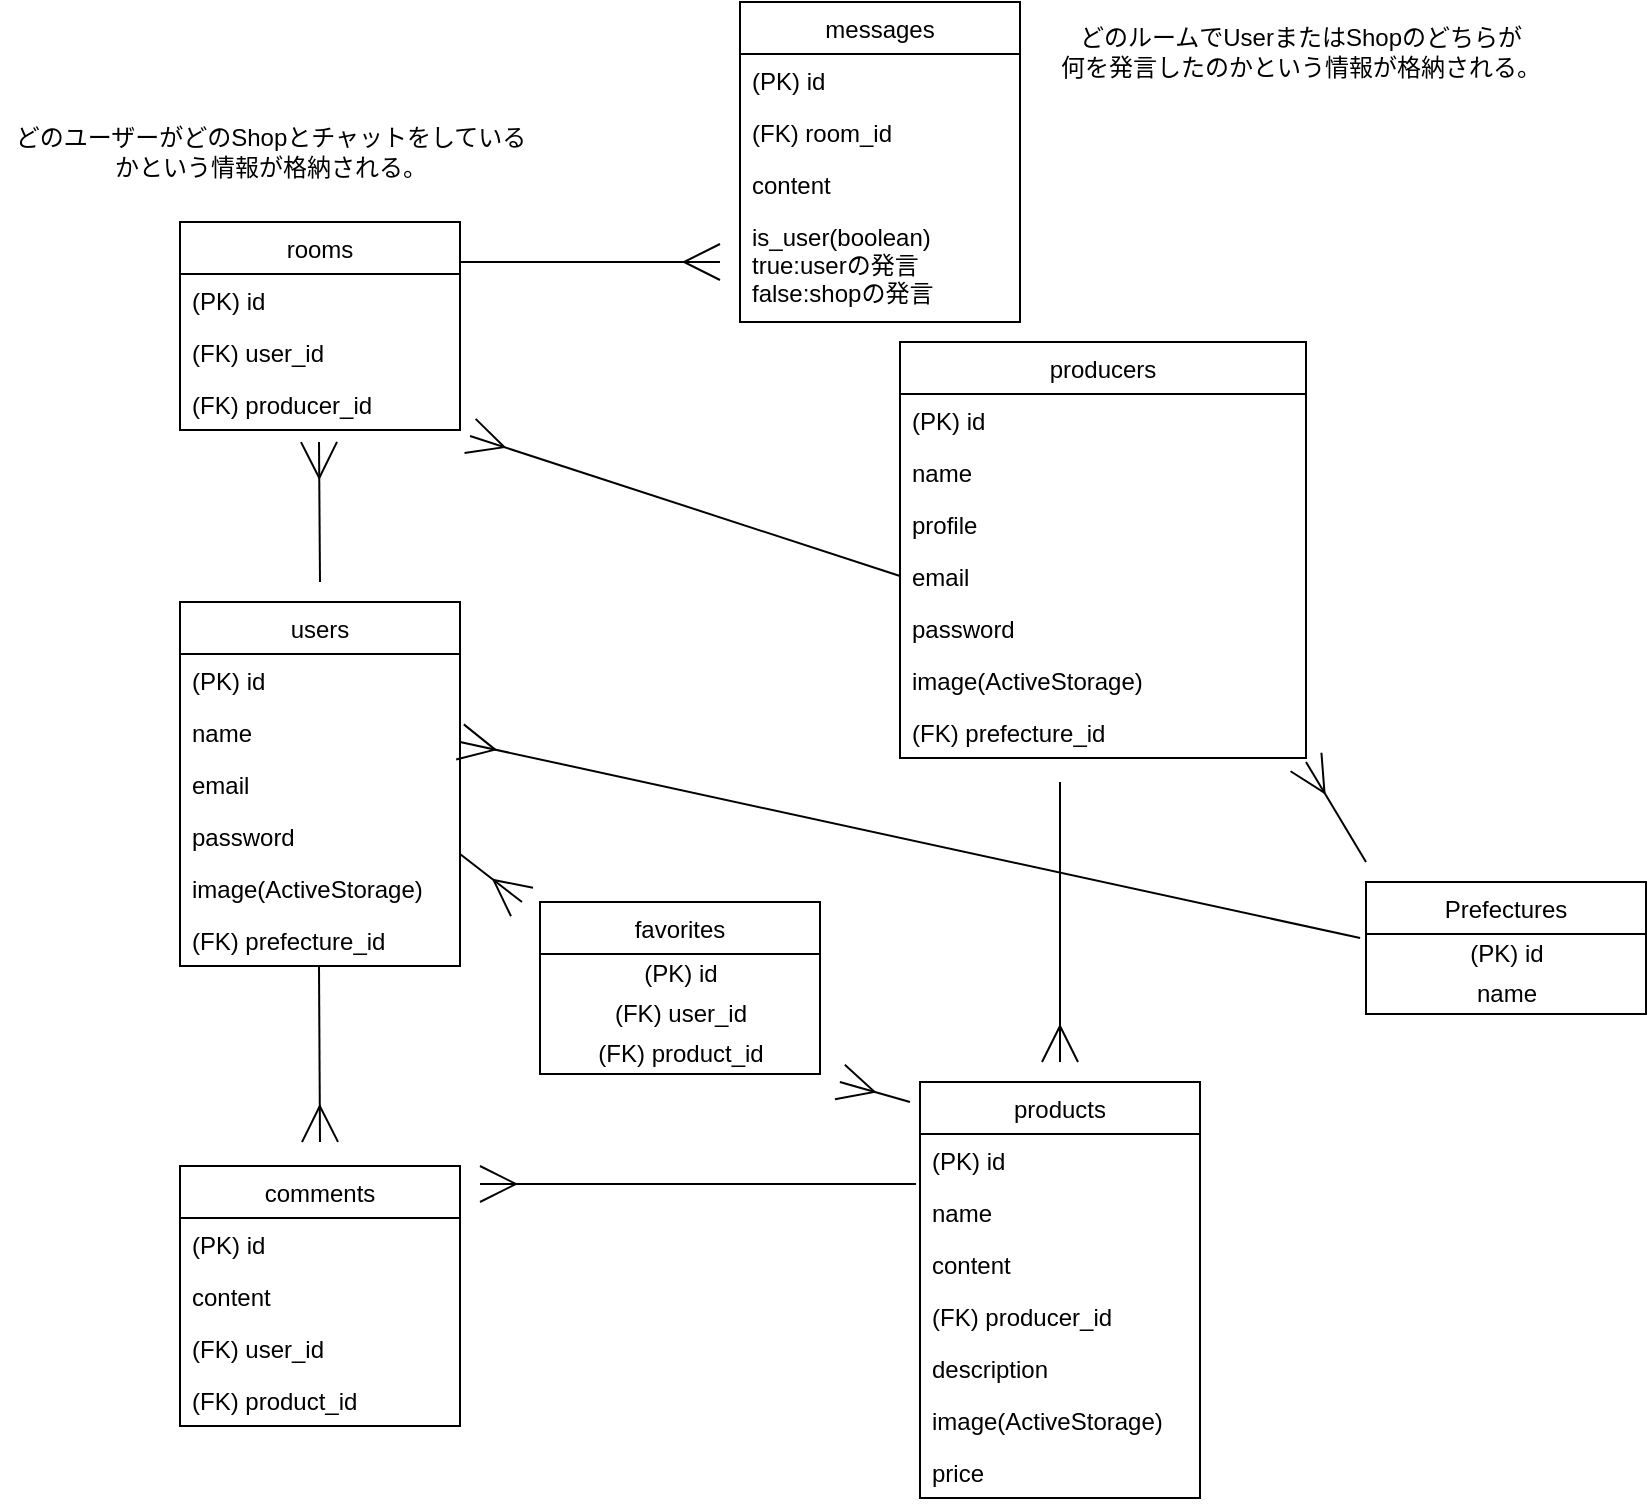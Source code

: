 <mxfile version="13.1.3">
    <diagram id="6hGFLwfOUW9BJ-s0fimq" name="Page-1">
        <mxGraphModel dx="105" dy="405" grid="1" gridSize="10" guides="1" tooltips="1" connect="1" arrows="1" fold="1" page="1" pageScale="1" pageWidth="827" pageHeight="1169" math="0" shadow="0">
            <root>
                <mxCell id="0"/>
                <mxCell id="1" parent="0"/>
                <mxCell id="111" value="どのユーザーがどのShopとチャットをしている&lt;br&gt;かという情報が格納される。" style="text;html=1;align=center;verticalAlign=middle;resizable=0;points=[];autosize=1;" parent="1" vertex="1">
                    <mxGeometry x="827" y="480" width="270" height="30" as="geometry"/>
                </mxCell>
                <mxCell id="119" value="" style="endArrow=ERmany;html=1;endFill=0;endSize=16;" parent="1" edge="1">
                    <mxGeometry width="50" height="50" relative="1" as="geometry">
                        <mxPoint x="986.5" y="902" as="sourcePoint"/>
                        <mxPoint x="987" y="990" as="targetPoint"/>
                    </mxGeometry>
                </mxCell>
                <mxCell id="120" value="" style="endArrow=ERmany;html=1;endFill=0;endSize=16;exitX=-0.014;exitY=0.962;exitDx=0;exitDy=0;exitPerimeter=0;" parent="1" source="155" edge="1">
                    <mxGeometry width="50" height="50" relative="1" as="geometry">
                        <mxPoint x="1267" y="1000" as="sourcePoint"/>
                        <mxPoint x="1067" y="1011" as="targetPoint"/>
                    </mxGeometry>
                </mxCell>
                <mxCell id="112" value="users" style="swimlane;fontStyle=0;childLayout=stackLayout;horizontal=1;startSize=26;fillColor=none;horizontalStack=0;resizeParent=1;resizeParentMax=0;resizeLast=0;collapsible=1;marginBottom=0;" parent="1" vertex="1">
                    <mxGeometry x="917" y="720" width="140" height="182" as="geometry"/>
                </mxCell>
                <mxCell id="113" value="(PK) id" style="text;strokeColor=none;fillColor=none;align=left;verticalAlign=top;spacingLeft=4;spacingRight=4;overflow=hidden;rotatable=0;points=[[0,0.5],[1,0.5]];portConstraint=eastwest;" parent="112" vertex="1">
                    <mxGeometry y="26" width="140" height="26" as="geometry"/>
                </mxCell>
                <mxCell id="114" value="name" style="text;strokeColor=none;fillColor=none;align=left;verticalAlign=top;spacingLeft=4;spacingRight=4;overflow=hidden;rotatable=0;points=[[0,0.5],[1,0.5]];portConstraint=eastwest;" parent="112" vertex="1">
                    <mxGeometry y="52" width="140" height="26" as="geometry"/>
                </mxCell>
                <mxCell id="115" value="email" style="text;strokeColor=none;fillColor=none;align=left;verticalAlign=top;spacingLeft=4;spacingRight=4;overflow=hidden;rotatable=0;points=[[0,0.5],[1,0.5]];portConstraint=eastwest;" parent="112" vertex="1">
                    <mxGeometry y="78" width="140" height="26" as="geometry"/>
                </mxCell>
                <mxCell id="116" value="password" style="text;strokeColor=none;fillColor=none;align=left;verticalAlign=top;spacingLeft=4;spacingRight=4;overflow=hidden;rotatable=0;points=[[0,0.5],[1,0.5]];portConstraint=eastwest;" parent="112" vertex="1">
                    <mxGeometry y="104" width="140" height="26" as="geometry"/>
                </mxCell>
                <mxCell id="118" value="image(ActiveStorage)" style="text;strokeColor=none;fillColor=none;align=left;verticalAlign=top;spacingLeft=4;spacingRight=4;overflow=hidden;rotatable=0;points=[[0,0.5],[1,0.5]];portConstraint=eastwest;" parent="112" vertex="1">
                    <mxGeometry y="130" width="140" height="26" as="geometry"/>
                </mxCell>
                <mxCell id="179" value="(FK) prefecture_id" style="text;strokeColor=none;fillColor=none;align=left;verticalAlign=top;spacingLeft=4;spacingRight=4;overflow=hidden;rotatable=0;points=[[0,0.5],[1,0.5]];portConstraint=eastwest;" parent="112" vertex="1">
                    <mxGeometry y="156" width="140" height="26" as="geometry"/>
                </mxCell>
                <mxCell id="125" value="" style="endArrow=ERmany;html=1;endFill=0;endSize=16;" parent="1" edge="1">
                    <mxGeometry width="50" height="50" relative="1" as="geometry">
                        <mxPoint x="1057" y="846" as="sourcePoint"/>
                        <mxPoint x="1088" y="870" as="targetPoint"/>
                    </mxGeometry>
                </mxCell>
                <mxCell id="126" value="" style="endArrow=ERmany;html=1;endFill=0;endSize=16;entryX=1.071;entryY=1.2;entryDx=0;entryDy=0;entryPerimeter=0;" parent="1" target="124" edge="1">
                    <mxGeometry width="50" height="50" relative="1" as="geometry">
                        <mxPoint x="1282" y="970" as="sourcePoint"/>
                        <mxPoint x="1252" y="950" as="targetPoint"/>
                    </mxGeometry>
                </mxCell>
                <mxCell id="127" value="" style="endArrow=ERmany;html=1;endFill=0;endSize=16;" parent="1" edge="1">
                    <mxGeometry width="50" height="50" relative="1" as="geometry">
                        <mxPoint x="1357" y="810" as="sourcePoint"/>
                        <mxPoint x="1357" y="950" as="targetPoint"/>
                    </mxGeometry>
                </mxCell>
                <mxCell id="137" value="どのルームでUserまたはShopのどちらが&lt;br&gt;何を発言したのかという情報が格納される。" style="text;html=1;align=center;verticalAlign=middle;resizable=0;points=[];autosize=1;" parent="1" vertex="1">
                    <mxGeometry x="1347" y="430" width="260" height="30" as="geometry"/>
                </mxCell>
                <mxCell id="138" value="" style="endArrow=ERmany;html=1;endFill=0;endSize=16;" parent="1" edge="1">
                    <mxGeometry width="50" height="50" relative="1" as="geometry">
                        <mxPoint x="987" y="710" as="sourcePoint"/>
                        <mxPoint x="986.5" y="640" as="targetPoint"/>
                    </mxGeometry>
                </mxCell>
                <mxCell id="139" value="" style="endArrow=ERmany;html=1;endFill=0;endSize=16;entryX=1.036;entryY=1.115;entryDx=0;entryDy=0;entryPerimeter=0;exitX=0;exitY=0.5;exitDx=0;exitDy=0;" parent="1" source="145" target="131" edge="1">
                    <mxGeometry width="50" height="50" relative="1" as="geometry">
                        <mxPoint x="1277" y="740" as="sourcePoint"/>
                        <mxPoint x="1097.5" y="704" as="targetPoint"/>
                    </mxGeometry>
                </mxCell>
                <mxCell id="140" value="" style="endArrow=ERmany;html=1;endFill=0;endSize=16;" parent="1" edge="1">
                    <mxGeometry width="50" height="50" relative="1" as="geometry">
                        <mxPoint x="1057" y="550" as="sourcePoint"/>
                        <mxPoint x="1187" y="550" as="targetPoint"/>
                    </mxGeometry>
                </mxCell>
                <mxCell id="128" value="rooms" style="swimlane;fontStyle=0;childLayout=stackLayout;horizontal=1;startSize=26;fillColor=none;horizontalStack=0;resizeParent=1;resizeParentMax=0;resizeLast=0;collapsible=1;marginBottom=0;" parent="1" vertex="1">
                    <mxGeometry x="917" y="530" width="140" height="104" as="geometry"/>
                </mxCell>
                <mxCell id="129" value="(PK) id" style="text;strokeColor=none;fillColor=none;align=left;verticalAlign=top;spacingLeft=4;spacingRight=4;overflow=hidden;rotatable=0;points=[[0,0.5],[1,0.5]];portConstraint=eastwest;" parent="128" vertex="1">
                    <mxGeometry y="26" width="140" height="26" as="geometry"/>
                </mxCell>
                <mxCell id="130" value="(FK) user_id" style="text;strokeColor=none;fillColor=none;align=left;verticalAlign=top;spacingLeft=4;spacingRight=4;overflow=hidden;rotatable=0;points=[[0,0.5],[1,0.5]];portConstraint=eastwest;" parent="128" vertex="1">
                    <mxGeometry y="52" width="140" height="26" as="geometry"/>
                </mxCell>
                <mxCell id="131" value="(FK) producer_id" style="text;strokeColor=none;fillColor=none;align=left;verticalAlign=top;spacingLeft=4;spacingRight=4;overflow=hidden;rotatable=0;points=[[0,0.5],[1,0.5]];portConstraint=eastwest;" parent="128" vertex="1">
                    <mxGeometry y="78" width="140" height="26" as="geometry"/>
                </mxCell>
                <mxCell id="132" value="messages" style="swimlane;fontStyle=0;childLayout=stackLayout;horizontal=1;startSize=26;fillColor=none;horizontalStack=0;resizeParent=1;resizeParentMax=0;resizeLast=0;collapsible=1;marginBottom=0;" parent="1" vertex="1">
                    <mxGeometry x="1197" y="420" width="140" height="160" as="geometry"/>
                </mxCell>
                <mxCell id="133" value="(PK) id" style="text;strokeColor=none;fillColor=none;align=left;verticalAlign=top;spacingLeft=4;spacingRight=4;overflow=hidden;rotatable=0;points=[[0,0.5],[1,0.5]];portConstraint=eastwest;" parent="132" vertex="1">
                    <mxGeometry y="26" width="140" height="26" as="geometry"/>
                </mxCell>
                <mxCell id="134" value="(FK) room_id" style="text;strokeColor=none;fillColor=none;align=left;verticalAlign=top;spacingLeft=4;spacingRight=4;overflow=hidden;rotatable=0;points=[[0,0.5],[1,0.5]];portConstraint=eastwest;" parent="132" vertex="1">
                    <mxGeometry y="52" width="140" height="26" as="geometry"/>
                </mxCell>
                <mxCell id="135" value="content&#10;" style="text;strokeColor=none;fillColor=none;align=left;verticalAlign=top;spacingLeft=4;spacingRight=4;overflow=hidden;rotatable=0;points=[[0,0.5],[1,0.5]];portConstraint=eastwest;" parent="132" vertex="1">
                    <mxGeometry y="78" width="140" height="26" as="geometry"/>
                </mxCell>
                <mxCell id="136" value="is_user(boolean)&#10;true:userの発言&#10;false:shopの発言&#10;" style="text;strokeColor=none;fillColor=none;align=left;verticalAlign=top;spacingLeft=4;spacingRight=4;overflow=hidden;rotatable=0;points=[[0,0.5],[1,0.5]];portConstraint=eastwest;" parent="132" vertex="1">
                    <mxGeometry y="104" width="140" height="56" as="geometry"/>
                </mxCell>
                <mxCell id="141" value="producers" style="swimlane;fontStyle=0;childLayout=stackLayout;horizontal=1;startSize=26;fillColor=none;horizontalStack=0;resizeParent=1;resizeParentMax=0;resizeLast=0;collapsible=1;marginBottom=0;" parent="1" vertex="1">
                    <mxGeometry x="1277" y="590" width="203" height="208" as="geometry"/>
                </mxCell>
                <mxCell id="142" value="(PK) id" style="text;strokeColor=none;fillColor=none;align=left;verticalAlign=top;spacingLeft=4;spacingRight=4;overflow=hidden;rotatable=0;points=[[0,0.5],[1,0.5]];portConstraint=eastwest;" parent="141" vertex="1">
                    <mxGeometry y="26" width="203" height="26" as="geometry"/>
                </mxCell>
                <mxCell id="143" value="name" style="text;strokeColor=none;fillColor=none;align=left;verticalAlign=top;spacingLeft=4;spacingRight=4;overflow=hidden;rotatable=0;points=[[0,0.5],[1,0.5]];portConstraint=eastwest;" parent="141" vertex="1">
                    <mxGeometry y="52" width="203" height="26" as="geometry"/>
                </mxCell>
                <mxCell id="144" value="profile" style="text;strokeColor=none;fillColor=none;align=left;verticalAlign=top;spacingLeft=4;spacingRight=4;overflow=hidden;rotatable=0;points=[[0,0.5],[1,0.5]];portConstraint=eastwest;" parent="141" vertex="1">
                    <mxGeometry y="78" width="203" height="26" as="geometry"/>
                </mxCell>
                <mxCell id="145" value="email" style="text;strokeColor=none;fillColor=none;align=left;verticalAlign=top;spacingLeft=4;spacingRight=4;overflow=hidden;rotatable=0;points=[[0,0.5],[1,0.5]];portConstraint=eastwest;" parent="141" vertex="1">
                    <mxGeometry y="104" width="203" height="26" as="geometry"/>
                </mxCell>
                <mxCell id="146" value="password" style="text;strokeColor=none;fillColor=none;align=left;verticalAlign=top;spacingLeft=4;spacingRight=4;overflow=hidden;rotatable=0;points=[[0,0.5],[1,0.5]];portConstraint=eastwest;" parent="141" vertex="1">
                    <mxGeometry y="130" width="203" height="26" as="geometry"/>
                </mxCell>
                <mxCell id="147" value="image(ActiveStorage)" style="text;strokeColor=none;fillColor=none;align=left;verticalAlign=top;spacingLeft=4;spacingRight=4;overflow=hidden;rotatable=0;points=[[0,0.5],[1,0.5]];portConstraint=eastwest;" parent="141" vertex="1">
                    <mxGeometry y="156" width="203" height="26" as="geometry"/>
                </mxCell>
                <mxCell id="172" value="(FK) prefecture_id" style="text;strokeColor=none;fillColor=none;align=left;verticalAlign=top;spacingLeft=4;spacingRight=4;overflow=hidden;rotatable=0;points=[[0,0.5],[1,0.5]];portConstraint=eastwest;" parent="141" vertex="1">
                    <mxGeometry y="182" width="203" height="26" as="geometry"/>
                </mxCell>
                <mxCell id="154" value="products" style="swimlane;fontStyle=0;childLayout=stackLayout;horizontal=1;startSize=26;fillColor=none;horizontalStack=0;resizeParent=1;resizeParentMax=0;resizeLast=0;collapsible=1;marginBottom=0;" parent="1" vertex="1">
                    <mxGeometry x="1287" y="960" width="140" height="208" as="geometry"/>
                </mxCell>
                <mxCell id="155" value="(PK) id" style="text;strokeColor=none;fillColor=none;align=left;verticalAlign=top;spacingLeft=4;spacingRight=4;overflow=hidden;rotatable=0;points=[[0,0.5],[1,0.5]];portConstraint=eastwest;" parent="154" vertex="1">
                    <mxGeometry y="26" width="140" height="26" as="geometry"/>
                </mxCell>
                <mxCell id="156" value="name" style="text;strokeColor=none;fillColor=none;align=left;verticalAlign=top;spacingLeft=4;spacingRight=4;overflow=hidden;rotatable=0;points=[[0,0.5],[1,0.5]];portConstraint=eastwest;" parent="154" vertex="1">
                    <mxGeometry y="52" width="140" height="26" as="geometry"/>
                </mxCell>
                <mxCell id="157" value="content" style="text;strokeColor=none;fillColor=none;align=left;verticalAlign=top;spacingLeft=4;spacingRight=4;overflow=hidden;rotatable=0;points=[[0,0.5],[1,0.5]];portConstraint=eastwest;" parent="154" vertex="1">
                    <mxGeometry y="78" width="140" height="26" as="geometry"/>
                </mxCell>
                <mxCell id="167" value="(FK) producer_id" style="text;strokeColor=none;fillColor=none;align=left;verticalAlign=top;spacingLeft=4;spacingRight=4;overflow=hidden;rotatable=0;points=[[0,0.5],[1,0.5]];portConstraint=eastwest;" parent="154" vertex="1">
                    <mxGeometry y="104" width="140" height="26" as="geometry"/>
                </mxCell>
                <mxCell id="158" value="description" style="text;strokeColor=none;fillColor=none;align=left;verticalAlign=top;spacingLeft=4;spacingRight=4;overflow=hidden;rotatable=0;points=[[0,0.5],[1,0.5]];portConstraint=eastwest;" parent="154" vertex="1">
                    <mxGeometry y="130" width="140" height="26" as="geometry"/>
                </mxCell>
                <mxCell id="159" value="image(ActiveStorage)" style="text;strokeColor=none;fillColor=none;align=left;verticalAlign=top;spacingLeft=4;spacingRight=4;overflow=hidden;rotatable=0;points=[[0,0.5],[1,0.5]];portConstraint=eastwest;" parent="154" vertex="1">
                    <mxGeometry y="156" width="140" height="26" as="geometry"/>
                </mxCell>
                <mxCell id="160" value="price" style="text;strokeColor=none;fillColor=none;align=left;verticalAlign=top;spacingLeft=4;spacingRight=4;overflow=hidden;rotatable=0;points=[[0,0.5],[1,0.5]];portConstraint=eastwest;" parent="154" vertex="1">
                    <mxGeometry y="182" width="140" height="26" as="geometry"/>
                </mxCell>
                <mxCell id="149" value="comments" style="swimlane;fontStyle=0;childLayout=stackLayout;horizontal=1;startSize=26;fillColor=none;horizontalStack=0;resizeParent=1;resizeParentMax=0;resizeLast=0;collapsible=1;marginBottom=0;" parent="1" vertex="1">
                    <mxGeometry x="917" y="1002" width="140" height="130" as="geometry"/>
                </mxCell>
                <mxCell id="150" value="(PK) id" style="text;strokeColor=none;fillColor=none;align=left;verticalAlign=top;spacingLeft=4;spacingRight=4;overflow=hidden;rotatable=0;points=[[0,0.5],[1,0.5]];portConstraint=eastwest;" parent="149" vertex="1">
                    <mxGeometry y="26" width="140" height="26" as="geometry"/>
                </mxCell>
                <mxCell id="151" value="content" style="text;strokeColor=none;fillColor=none;align=left;verticalAlign=top;spacingLeft=4;spacingRight=4;overflow=hidden;rotatable=0;points=[[0,0.5],[1,0.5]];portConstraint=eastwest;" parent="149" vertex="1">
                    <mxGeometry y="52" width="140" height="26" as="geometry"/>
                </mxCell>
                <mxCell id="152" value="(FK) user_id" style="text;strokeColor=none;fillColor=none;align=left;verticalAlign=top;spacingLeft=4;spacingRight=4;overflow=hidden;rotatable=0;points=[[0,0.5],[1,0.5]];portConstraint=eastwest;" parent="149" vertex="1">
                    <mxGeometry y="78" width="140" height="26" as="geometry"/>
                </mxCell>
                <mxCell id="153" value="(FK) product_id" style="text;strokeColor=none;fillColor=none;align=left;verticalAlign=top;spacingLeft=4;spacingRight=4;overflow=hidden;rotatable=0;points=[[0,0.5],[1,0.5]];portConstraint=eastwest;" parent="149" vertex="1">
                    <mxGeometry y="104" width="140" height="26" as="geometry"/>
                </mxCell>
                <mxCell id="121" value="favorites" style="swimlane;fontStyle=0;childLayout=stackLayout;horizontal=1;startSize=26;fillColor=none;horizontalStack=0;resizeParent=1;resizeParentMax=0;resizeLast=0;collapsible=1;marginBottom=0;" parent="1" vertex="1">
                    <mxGeometry x="1097" y="870" width="140" height="86" as="geometry"/>
                </mxCell>
                <mxCell id="181" value="&lt;span style=&quot;text-align: left&quot;&gt;(PK) id&lt;/span&gt;" style="text;html=1;align=center;verticalAlign=middle;resizable=0;points=[];autosize=1;" parent="121" vertex="1">
                    <mxGeometry y="26" width="140" height="20" as="geometry"/>
                </mxCell>
                <mxCell id="123" value="(FK) user_id" style="text;html=1;align=center;verticalAlign=middle;resizable=0;points=[];autosize=1;" parent="121" vertex="1">
                    <mxGeometry y="46" width="140" height="20" as="geometry"/>
                </mxCell>
                <mxCell id="124" value="(FK) product_id" style="text;html=1;align=center;verticalAlign=middle;resizable=0;points=[];autosize=1;" parent="121" vertex="1">
                    <mxGeometry y="66" width="140" height="20" as="geometry"/>
                </mxCell>
                <mxCell id="162" value="Prefectures" style="swimlane;fontStyle=0;childLayout=stackLayout;horizontal=1;startSize=26;fillColor=none;horizontalStack=0;resizeParent=1;resizeParentMax=0;resizeLast=0;collapsible=1;marginBottom=0;" parent="1" vertex="1">
                    <mxGeometry x="1510" y="860" width="140" height="66" as="geometry"/>
                </mxCell>
                <mxCell id="163" value="&lt;span style=&quot;text-align: left&quot;&gt;(PK) id&lt;/span&gt;" style="text;html=1;align=center;verticalAlign=middle;resizable=0;points=[];autosize=1;" parent="162" vertex="1">
                    <mxGeometry y="26" width="140" height="20" as="geometry"/>
                </mxCell>
                <mxCell id="173" value="&lt;div style=&quot;text-align: left&quot;&gt;name&lt;/div&gt;" style="text;html=1;align=center;verticalAlign=middle;resizable=0;points=[];autosize=1;" parent="162" vertex="1">
                    <mxGeometry y="46" width="140" height="20" as="geometry"/>
                </mxCell>
                <mxCell id="174" value="" style="endArrow=ERmany;html=1;endFill=0;endSize=16;" parent="1" edge="1">
                    <mxGeometry width="50" height="50" relative="1" as="geometry">
                        <mxPoint x="1510" y="850" as="sourcePoint"/>
                        <mxPoint x="1480" y="800" as="targetPoint"/>
                    </mxGeometry>
                </mxCell>
                <mxCell id="178" value="" style="endArrow=ERmany;html=1;endFill=0;endSize=16;entryX=1.036;entryY=1.115;entryDx=0;entryDy=0;entryPerimeter=0;exitX=-0.021;exitY=0.1;exitDx=0;exitDy=0;exitPerimeter=0;" parent="1" source="163" edge="1">
                    <mxGeometry width="50" height="50" relative="1" as="geometry">
                        <mxPoint x="1271.96" y="860" as="sourcePoint"/>
                        <mxPoint x="1057" y="789.99" as="targetPoint"/>
                    </mxGeometry>
                </mxCell>
            </root>
        </mxGraphModel>
    </diagram>
</mxfile>